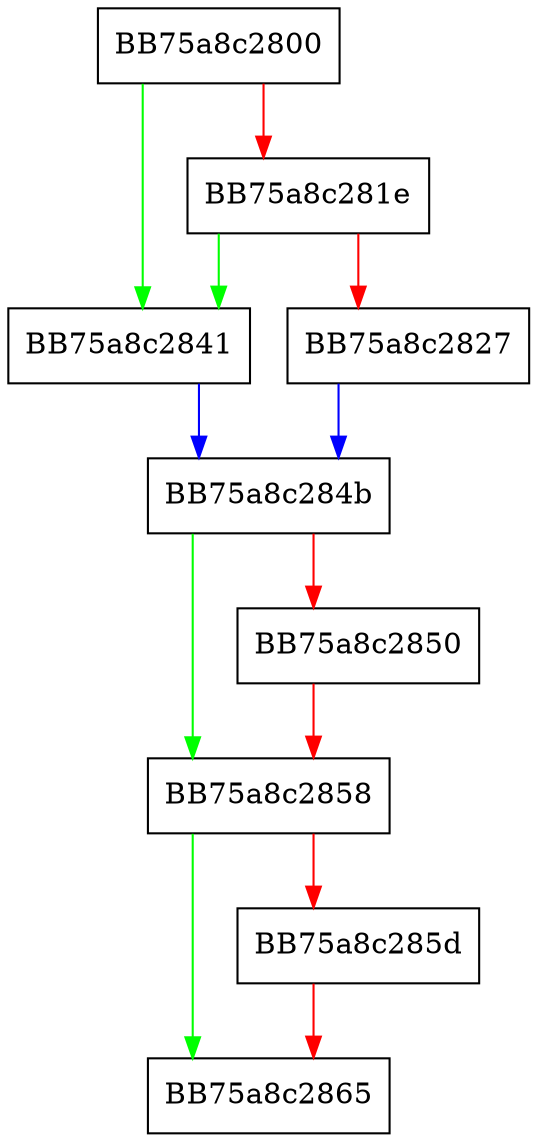 digraph _Exec {
  node [shape="box"];
  graph [splines=ortho];
  BB75a8c2800 -> BB75a8c2841 [color="green"];
  BB75a8c2800 -> BB75a8c281e [color="red"];
  BB75a8c281e -> BB75a8c2841 [color="green"];
  BB75a8c281e -> BB75a8c2827 [color="red"];
  BB75a8c2827 -> BB75a8c284b [color="blue"];
  BB75a8c2841 -> BB75a8c284b [color="blue"];
  BB75a8c284b -> BB75a8c2858 [color="green"];
  BB75a8c284b -> BB75a8c2850 [color="red"];
  BB75a8c2850 -> BB75a8c2858 [color="red"];
  BB75a8c2858 -> BB75a8c2865 [color="green"];
  BB75a8c2858 -> BB75a8c285d [color="red"];
  BB75a8c285d -> BB75a8c2865 [color="red"];
}